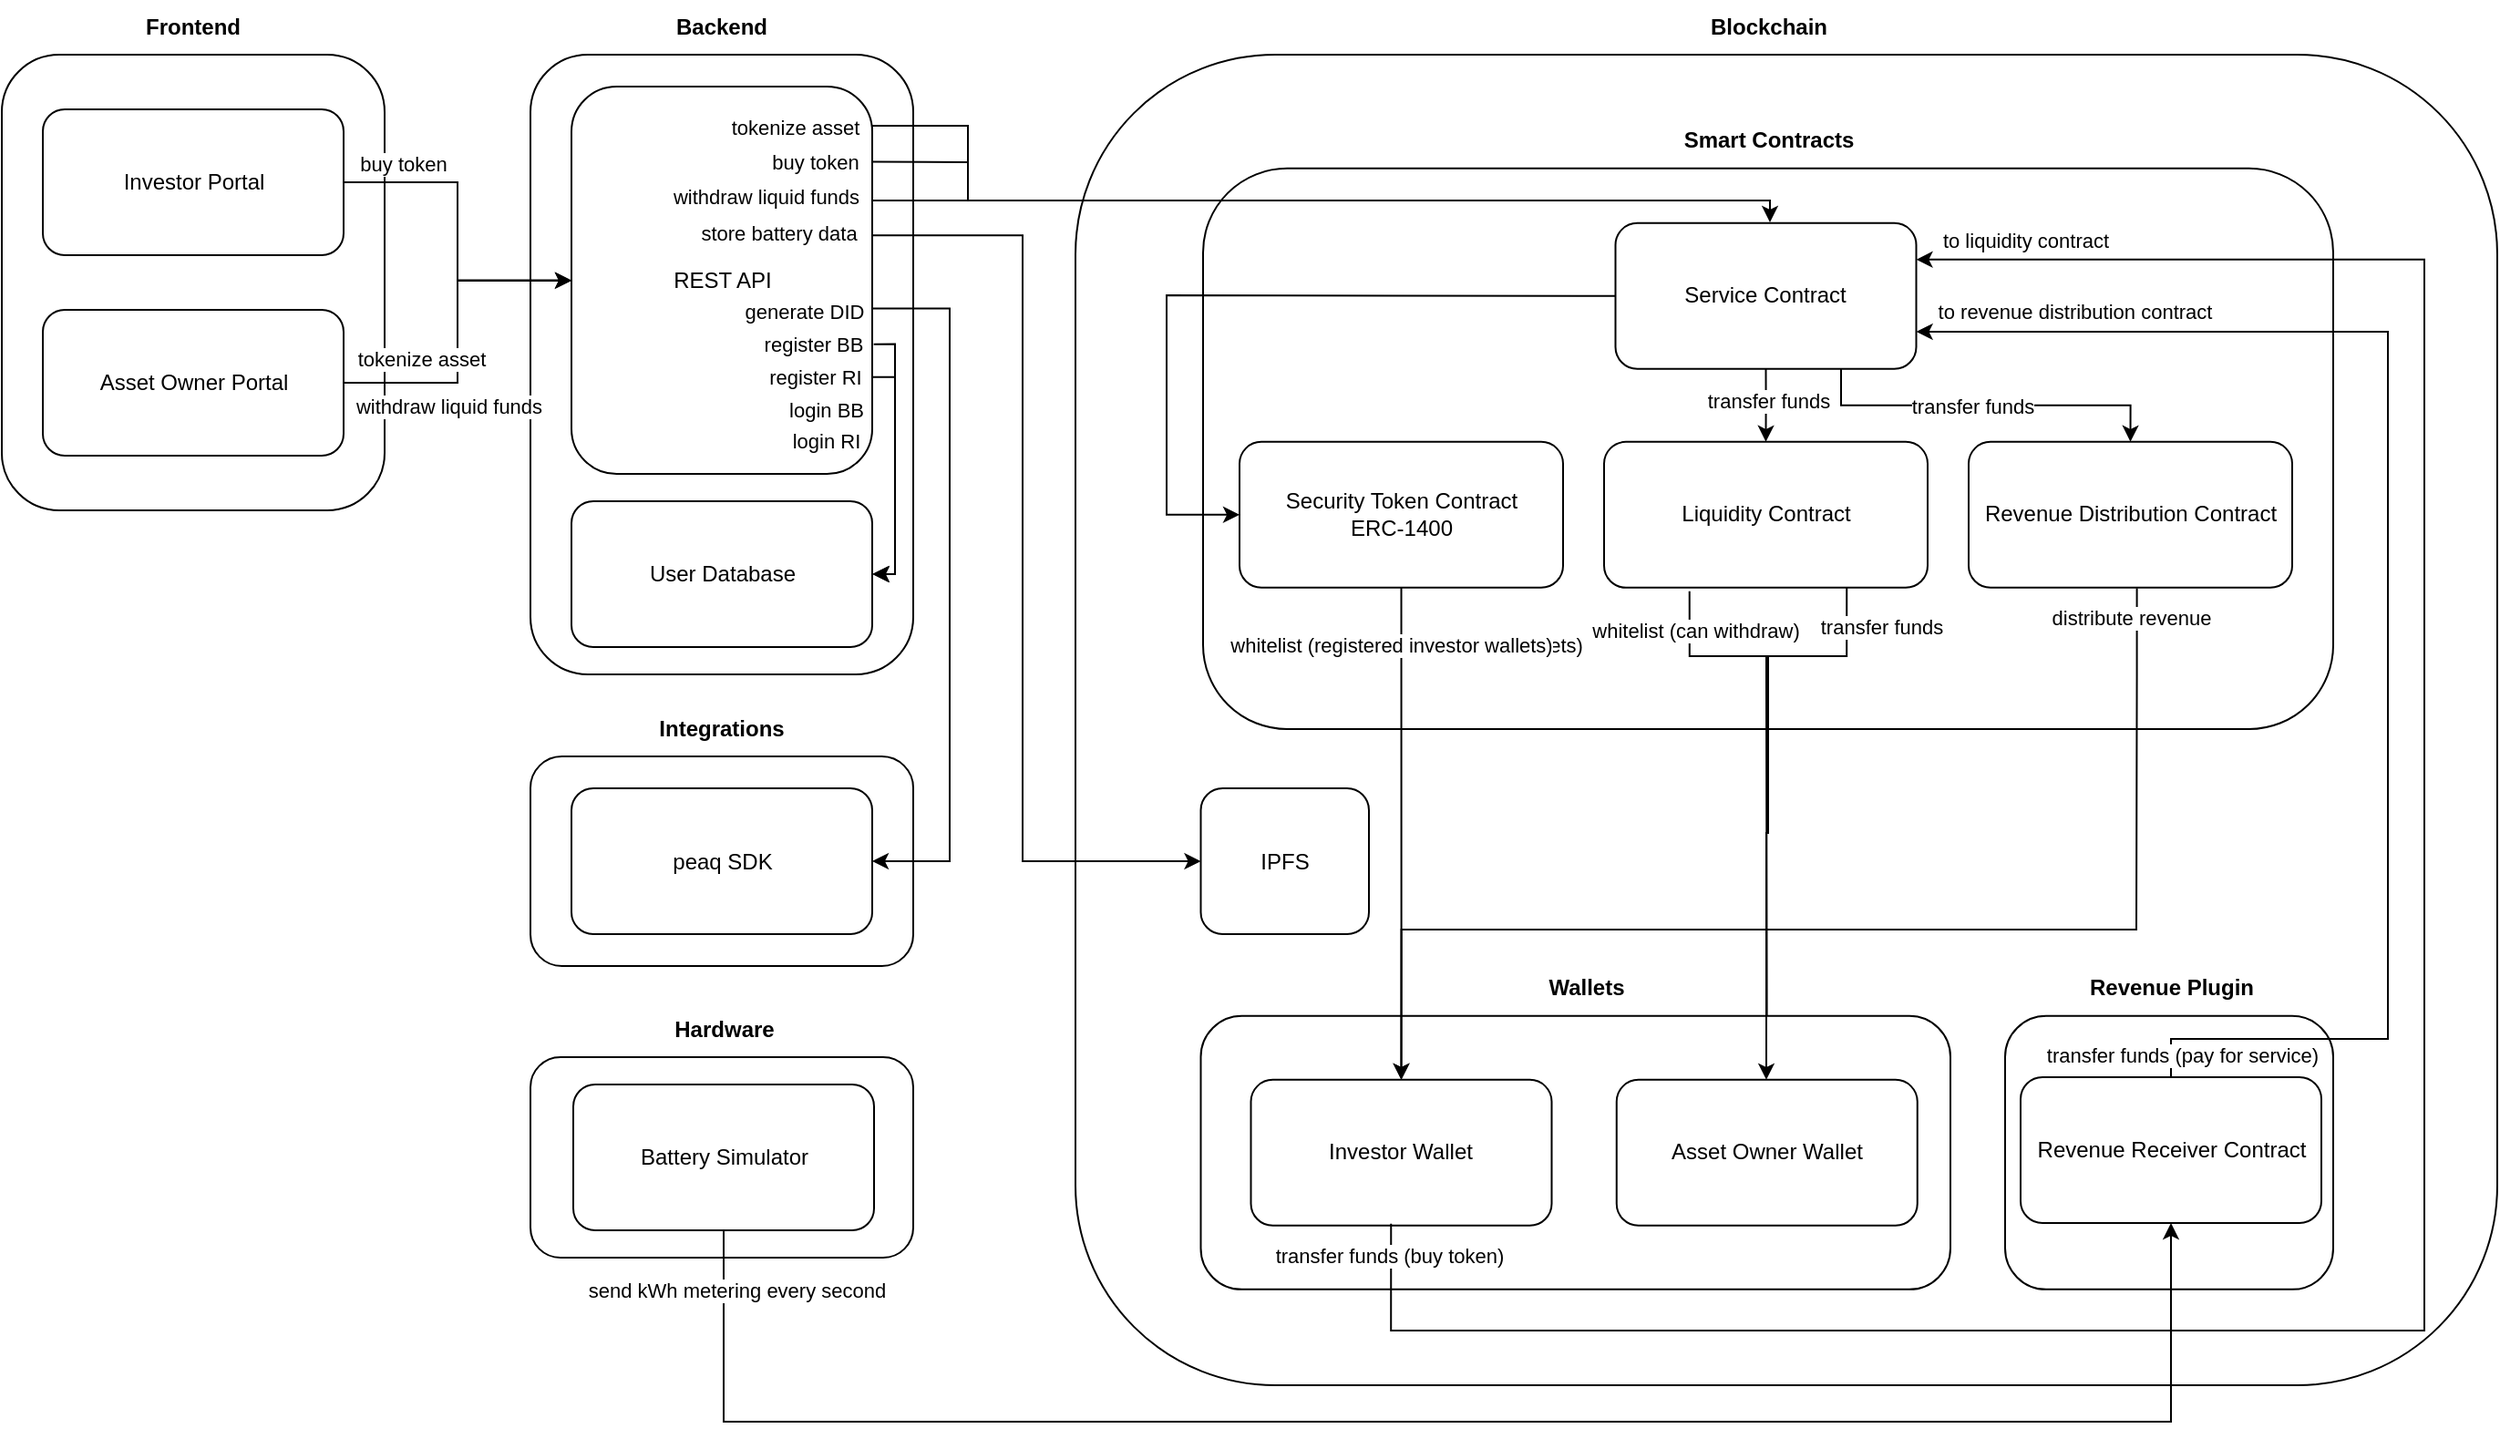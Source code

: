 <mxfile version="22.0.3" type="google">
  <diagram name="Seite-1" id="iugOcSq_H32nfj5X25wa">
    <mxGraphModel grid="1" page="1" gridSize="10" guides="1" tooltips="1" connect="1" arrows="1" fold="1" pageScale="1" pageWidth="827" pageHeight="1169" math="0" shadow="0">
      <root>
        <mxCell id="0" />
        <mxCell id="1" parent="0" />
        <mxCell id="eSbXYxMQ_tcYIed6nvcc-3" value="" style="rounded=1;whiteSpace=wrap;html=1;" vertex="1" parent="1">
          <mxGeometry x="679" y="170" width="780" height="730" as="geometry" />
        </mxCell>
        <mxCell id="eSbXYxMQ_tcYIed6nvcc-22" value="" style="rounded=1;whiteSpace=wrap;html=1;" vertex="1" parent="1">
          <mxGeometry x="749" y="232.43" width="620" height="307.57" as="geometry" />
        </mxCell>
        <mxCell id="eSbXYxMQ_tcYIed6nvcc-20" value="" style="rounded=1;whiteSpace=wrap;html=1;" vertex="1" parent="1">
          <mxGeometry x="380" y="555" width="210" height="115" as="geometry" />
        </mxCell>
        <mxCell id="eSbXYxMQ_tcYIed6nvcc-1" value="" style="rounded=1;whiteSpace=wrap;html=1;" vertex="1" parent="1">
          <mxGeometry x="90" y="170" width="210" height="250" as="geometry" />
        </mxCell>
        <mxCell id="eSbXYxMQ_tcYIed6nvcc-2" value="" style="rounded=1;whiteSpace=wrap;html=1;" vertex="1" parent="1">
          <mxGeometry x="380" y="170" width="210" height="340" as="geometry" />
        </mxCell>
        <mxCell id="eSbXYxMQ_tcYIed6nvcc-4" value="Frontend" style="text;html=1;strokeColor=none;fillColor=none;align=center;verticalAlign=middle;whiteSpace=wrap;rounded=0;fontStyle=1" vertex="1" parent="1">
          <mxGeometry x="165" y="140" width="60" height="30" as="geometry" />
        </mxCell>
        <mxCell id="eSbXYxMQ_tcYIed6nvcc-5" value="Backend" style="text;html=1;strokeColor=none;fillColor=none;align=center;verticalAlign=middle;whiteSpace=wrap;rounded=0;fontStyle=1" vertex="1" parent="1">
          <mxGeometry x="455" y="140" width="60" height="30" as="geometry" />
        </mxCell>
        <mxCell id="eSbXYxMQ_tcYIed6nvcc-6" value="Blockchain" style="text;html=1;strokeColor=none;fillColor=none;align=center;verticalAlign=middle;whiteSpace=wrap;rounded=0;fontStyle=1" vertex="1" parent="1">
          <mxGeometry x="1006.5" y="140" width="105" height="30" as="geometry" />
        </mxCell>
        <mxCell id="eSbXYxMQ_tcYIed6nvcc-34" style="edgeStyle=orthogonalEdgeStyle;rounded=0;orthogonalLoop=1;jettySize=auto;html=1;exitX=1;exitY=0.5;exitDx=0;exitDy=0;entryX=0;entryY=0.5;entryDx=0;entryDy=0;" edge="1" parent="1" source="eSbXYxMQ_tcYIed6nvcc-8" target="eSbXYxMQ_tcYIed6nvcc-15">
          <mxGeometry relative="1" as="geometry">
            <mxPoint x="400" y="515" as="targetPoint" />
            <Array as="points">
              <mxPoint x="340" y="240" />
              <mxPoint x="340" y="294" />
              <mxPoint x="403" y="294" />
            </Array>
          </mxGeometry>
        </mxCell>
        <mxCell id="eSbXYxMQ_tcYIed6nvcc-8" value="Investor Portal" style="rounded=1;whiteSpace=wrap;html=1;" vertex="1" parent="1">
          <mxGeometry x="112.5" y="200" width="165" height="80" as="geometry" />
        </mxCell>
        <mxCell id="eSbXYxMQ_tcYIed6nvcc-33" style="edgeStyle=orthogonalEdgeStyle;rounded=0;orthogonalLoop=1;jettySize=auto;html=1;entryX=0;entryY=0.5;entryDx=0;entryDy=0;" edge="1" parent="1" source="eSbXYxMQ_tcYIed6nvcc-9" target="eSbXYxMQ_tcYIed6nvcc-15">
          <mxGeometry relative="1" as="geometry" />
        </mxCell>
        <mxCell id="eSbXYxMQ_tcYIed6nvcc-9" value="Asset Owner Portal" style="rounded=1;whiteSpace=wrap;html=1;" vertex="1" parent="1">
          <mxGeometry x="112.5" y="310" width="165" height="80" as="geometry" />
        </mxCell>
        <mxCell id="eSbXYxMQ_tcYIed6nvcc-59" style="edgeStyle=orthogonalEdgeStyle;rounded=0;orthogonalLoop=1;jettySize=auto;html=1;exitX=0.5;exitY=1;exitDx=0;exitDy=0;" edge="1" parent="1" source="eSbXYxMQ_tcYIed6nvcc-11" target="eSbXYxMQ_tcYIed6nvcc-13">
          <mxGeometry relative="1" as="geometry" />
        </mxCell>
        <mxCell id="eSbXYxMQ_tcYIed6nvcc-82" value="transfer funds" style="edgeLabel;html=1;align=center;verticalAlign=middle;resizable=0;points=[];" connectable="0" vertex="1" parent="eSbXYxMQ_tcYIed6nvcc-59">
          <mxGeometry x="-0.142" y="1" relative="1" as="geometry">
            <mxPoint as="offset" />
          </mxGeometry>
        </mxCell>
        <mxCell id="eSbXYxMQ_tcYIed6nvcc-60" style="edgeStyle=orthogonalEdgeStyle;rounded=0;orthogonalLoop=1;jettySize=auto;html=1;exitX=0.75;exitY=1;exitDx=0;exitDy=0;entryX=0.5;entryY=0;entryDx=0;entryDy=0;" edge="1" parent="1" source="eSbXYxMQ_tcYIed6nvcc-11" target="eSbXYxMQ_tcYIed6nvcc-14">
          <mxGeometry relative="1" as="geometry" />
        </mxCell>
        <mxCell id="eSbXYxMQ_tcYIed6nvcc-83" value="transfer funds" style="edgeLabel;html=1;align=center;verticalAlign=middle;resizable=0;points=[];" connectable="0" vertex="1" parent="eSbXYxMQ_tcYIed6nvcc-60">
          <mxGeometry x="-0.075" relative="1" as="geometry">
            <mxPoint as="offset" />
          </mxGeometry>
        </mxCell>
        <mxCell id="eSbXYxMQ_tcYIed6nvcc-85" style="edgeStyle=orthogonalEdgeStyle;rounded=0;orthogonalLoop=1;jettySize=auto;html=1;entryX=0;entryY=0.5;entryDx=0;entryDy=0;exitX=0;exitY=0.5;exitDx=0;exitDy=0;" edge="1" parent="1" source="eSbXYxMQ_tcYIed6nvcc-11" target="eSbXYxMQ_tcYIed6nvcc-12">
          <mxGeometry relative="1" as="geometry">
            <Array as="points">
              <mxPoint x="955" y="302" />
              <mxPoint x="729" y="302" />
              <mxPoint x="729" y="422" />
            </Array>
          </mxGeometry>
        </mxCell>
        <mxCell id="eSbXYxMQ_tcYIed6nvcc-11" value="Service Contract" style="rounded=1;whiteSpace=wrap;html=1;" vertex="1" parent="1">
          <mxGeometry x="975.25" y="262.43" width="165" height="80" as="geometry" />
        </mxCell>
        <mxCell id="eSbXYxMQ_tcYIed6nvcc-12" value="Security Token Contract&lt;br&gt;ERC-1400" style="rounded=1;whiteSpace=wrap;html=1;" vertex="1" parent="1">
          <mxGeometry x="769" y="382.43" width="177.5" height="80" as="geometry" />
        </mxCell>
        <mxCell id="eSbXYxMQ_tcYIed6nvcc-69" style="edgeStyle=orthogonalEdgeStyle;rounded=0;orthogonalLoop=1;jettySize=auto;html=1;exitX=0.75;exitY=1;exitDx=0;exitDy=0;entryX=0.5;entryY=0;entryDx=0;entryDy=0;" edge="1" parent="1" source="eSbXYxMQ_tcYIed6nvcc-13" target="eSbXYxMQ_tcYIed6nvcc-31">
          <mxGeometry relative="1" as="geometry">
            <Array as="points">
              <mxPoint x="1102" y="500" />
              <mxPoint x="1058" y="500" />
              <mxPoint x="1058" y="510" />
              <mxPoint x="1058" y="510" />
            </Array>
          </mxGeometry>
        </mxCell>
        <mxCell id="eSbXYxMQ_tcYIed6nvcc-13" value="Liquidity Contract" style="rounded=1;whiteSpace=wrap;html=1;" vertex="1" parent="1">
          <mxGeometry x="969" y="382.43" width="177.5" height="80" as="geometry" />
        </mxCell>
        <mxCell id="eSbXYxMQ_tcYIed6nvcc-14" value="Revenue Distribution Contract" style="rounded=1;whiteSpace=wrap;html=1;" vertex="1" parent="1">
          <mxGeometry x="1169" y="382.43" width="177.5" height="80" as="geometry" />
        </mxCell>
        <mxCell id="eSbXYxMQ_tcYIed6nvcc-77" style="edgeStyle=orthogonalEdgeStyle;rounded=0;orthogonalLoop=1;jettySize=auto;html=1;exitX=0.994;exitY=0.573;exitDx=0;exitDy=0;entryX=1;entryY=0.5;entryDx=0;entryDy=0;exitPerimeter=0;" edge="1" parent="1" source="eSbXYxMQ_tcYIed6nvcc-15" target="eSbXYxMQ_tcYIed6nvcc-19">
          <mxGeometry relative="1" as="geometry">
            <Array as="points">
              <mxPoint x="610" y="309" />
              <mxPoint x="610" y="612" />
            </Array>
          </mxGeometry>
        </mxCell>
        <mxCell id="eSbXYxMQ_tcYIed6nvcc-15" value="REST API" style="rounded=1;whiteSpace=wrap;html=1;" vertex="1" parent="1">
          <mxGeometry x="402.5" y="187.5" width="165" height="212.5" as="geometry" />
        </mxCell>
        <mxCell id="eSbXYxMQ_tcYIed6nvcc-16" value="User Database" style="rounded=1;whiteSpace=wrap;html=1;" vertex="1" parent="1">
          <mxGeometry x="402.5" y="415" width="165" height="80" as="geometry" />
        </mxCell>
        <mxCell id="eSbXYxMQ_tcYIed6nvcc-43" style="edgeStyle=orthogonalEdgeStyle;rounded=0;orthogonalLoop=1;jettySize=auto;html=1;entryX=1;entryY=0.5;entryDx=0;entryDy=0;exitX=1.005;exitY=0.665;exitDx=0;exitDy=0;exitPerimeter=0;" edge="1" parent="1" source="eSbXYxMQ_tcYIed6nvcc-15" target="eSbXYxMQ_tcYIed6nvcc-16">
          <mxGeometry relative="1" as="geometry">
            <Array as="points">
              <mxPoint x="580" y="329" />
              <mxPoint x="580" y="455" />
            </Array>
          </mxGeometry>
        </mxCell>
        <mxCell id="eSbXYxMQ_tcYIed6nvcc-19" value="peaq SDK" style="rounded=1;whiteSpace=wrap;html=1;" vertex="1" parent="1">
          <mxGeometry x="402.5" y="572.5" width="165" height="80" as="geometry" />
        </mxCell>
        <mxCell id="eSbXYxMQ_tcYIed6nvcc-21" value="Integrations" style="text;html=1;strokeColor=none;fillColor=none;align=center;verticalAlign=middle;whiteSpace=wrap;rounded=0;fontStyle=1" vertex="1" parent="1">
          <mxGeometry x="455" y="525" width="60" height="30" as="geometry" />
        </mxCell>
        <mxCell id="eSbXYxMQ_tcYIed6nvcc-23" value="Smart Contracts" style="text;html=1;strokeColor=none;fillColor=none;align=center;verticalAlign=middle;whiteSpace=wrap;rounded=0;fontStyle=1" vertex="1" parent="1">
          <mxGeometry x="1006.5" y="202.43" width="105" height="30" as="geometry" />
        </mxCell>
        <mxCell id="eSbXYxMQ_tcYIed6nvcc-28" value="" style="rounded=1;whiteSpace=wrap;html=1;" vertex="1" parent="1">
          <mxGeometry x="747.75" y="697.43" width="411.25" height="150" as="geometry" />
        </mxCell>
        <mxCell id="eSbXYxMQ_tcYIed6nvcc-29" value="Wallets" style="text;html=1;strokeColor=none;fillColor=none;align=center;verticalAlign=middle;whiteSpace=wrap;rounded=0;fontStyle=1;shadow=1;" vertex="1" parent="1">
          <mxGeometry x="906.5" y="667.43" width="105" height="30" as="geometry" />
        </mxCell>
        <mxCell id="eSbXYxMQ_tcYIed6nvcc-30" value="Investor Wallet" style="rounded=1;whiteSpace=wrap;html=1;" vertex="1" parent="1">
          <mxGeometry x="775.25" y="732.43" width="165" height="80" as="geometry" />
        </mxCell>
        <mxCell id="eSbXYxMQ_tcYIed6nvcc-31" value="Asset Owner Wallet" style="rounded=1;whiteSpace=wrap;html=1;" vertex="1" parent="1">
          <mxGeometry x="975.88" y="732.43" width="165" height="80" as="geometry" />
        </mxCell>
        <mxCell id="eSbXYxMQ_tcYIed6nvcc-45" value="register BB" style="edgeLabel;html=1;align=center;verticalAlign=middle;resizable=0;points=[];" connectable="0" vertex="1" parent="1">
          <mxGeometry x="545.001" y="319.005" as="geometry">
            <mxPoint x="-10" y="10" as="offset" />
          </mxGeometry>
        </mxCell>
        <mxCell id="eSbXYxMQ_tcYIed6nvcc-46" style="edgeStyle=orthogonalEdgeStyle;rounded=0;orthogonalLoop=1;jettySize=auto;html=1;exitX=1;exitY=0.107;exitDx=0;exitDy=0;exitPerimeter=0;entryX=0.51;entryY=0.007;entryDx=0;entryDy=0;entryPerimeter=0;" edge="1" parent="1" source="eSbXYxMQ_tcYIed6nvcc-15" target="eSbXYxMQ_tcYIed6nvcc-11">
          <mxGeometry relative="1" as="geometry">
            <mxPoint x="570" y="210" as="sourcePoint" />
            <Array as="points">
              <mxPoint x="568" y="209" />
              <mxPoint x="620" y="209" />
              <mxPoint x="620" y="250" />
              <mxPoint x="1060" y="250" />
              <mxPoint x="1060" y="262" />
              <mxPoint x="1059" y="262" />
            </Array>
          </mxGeometry>
        </mxCell>
        <mxCell id="eSbXYxMQ_tcYIed6nvcc-48" value="tokenize asset" style="edgeLabel;html=1;align=center;verticalAlign=middle;resizable=0;points=[];" connectable="0" vertex="1" parent="1">
          <mxGeometry x="524.0" y="309.998" as="geometry">
            <mxPoint x="1" y="-100" as="offset" />
          </mxGeometry>
        </mxCell>
        <mxCell id="eSbXYxMQ_tcYIed6nvcc-49" value="withdraw liquid funds" style="edgeLabel;html=1;align=center;verticalAlign=middle;resizable=0;points=[];" connectable="0" vertex="1" parent="1">
          <mxGeometry x="511.0" y="248.998" as="geometry">
            <mxPoint x="-2" y="-1" as="offset" />
          </mxGeometry>
        </mxCell>
        <mxCell id="eSbXYxMQ_tcYIed6nvcc-50" value="buy token" style="edgeLabel;html=1;align=center;verticalAlign=middle;resizable=0;points=[];" connectable="0" vertex="1" parent="1">
          <mxGeometry x="310.0" y="229.998" as="geometry" />
        </mxCell>
        <mxCell id="eSbXYxMQ_tcYIed6nvcc-52" value="tokenize asset" style="edgeLabel;html=1;align=center;verticalAlign=middle;resizable=0;points=[];" connectable="0" vertex="1" parent="1">
          <mxGeometry x="318.0" y="340.998" as="geometry">
            <mxPoint x="2" y="-4" as="offset" />
          </mxGeometry>
        </mxCell>
        <mxCell id="eSbXYxMQ_tcYIed6nvcc-53" value="withdraw liquid funds" style="edgeLabel;html=1;align=center;verticalAlign=middle;resizable=0;points=[];" connectable="0" vertex="1" parent="1">
          <mxGeometry x="333.0" y="366.998" as="geometry">
            <mxPoint x="2" y="-4" as="offset" />
          </mxGeometry>
        </mxCell>
        <mxCell id="eSbXYxMQ_tcYIed6nvcc-57" value="buy token" style="edgeLabel;html=1;align=center;verticalAlign=middle;resizable=0;points=[];" connectable="0" vertex="1" parent="1">
          <mxGeometry x="535.0" y="328.998" as="geometry">
            <mxPoint x="1" y="-100" as="offset" />
          </mxGeometry>
        </mxCell>
        <mxCell id="eSbXYxMQ_tcYIed6nvcc-61" style="edgeStyle=orthogonalEdgeStyle;rounded=0;orthogonalLoop=1;jettySize=auto;html=1;exitX=0.52;exitY=1.004;exitDx=0;exitDy=0;exitPerimeter=0;entryX=0.5;entryY=0;entryDx=0;entryDy=0;" edge="1" parent="1" source="eSbXYxMQ_tcYIed6nvcc-14" target="eSbXYxMQ_tcYIed6nvcc-30">
          <mxGeometry relative="1" as="geometry">
            <Array as="points">
              <mxPoint x="1261" y="510" />
              <mxPoint x="1261" y="650" />
              <mxPoint x="858" y="650" />
            </Array>
          </mxGeometry>
        </mxCell>
        <mxCell id="eSbXYxMQ_tcYIed6nvcc-62" value="distribute revenue" style="edgeLabel;html=1;align=center;verticalAlign=middle;resizable=0;points=[];" connectable="0" vertex="1" parent="eSbXYxMQ_tcYIed6nvcc-61">
          <mxGeometry x="-0.949" y="-1" relative="1" as="geometry">
            <mxPoint x="-3" y="-1" as="offset" />
          </mxGeometry>
        </mxCell>
        <mxCell id="eSbXYxMQ_tcYIed6nvcc-64" style="edgeStyle=orthogonalEdgeStyle;rounded=0;orthogonalLoop=1;jettySize=auto;html=1;exitX=0.264;exitY=1.024;exitDx=0;exitDy=0;exitPerimeter=0;" edge="1" parent="1" source="eSbXYxMQ_tcYIed6nvcc-13" target="eSbXYxMQ_tcYIed6nvcc-31">
          <mxGeometry relative="1" as="geometry">
            <Array as="points">
              <mxPoint x="1016" y="500" />
              <mxPoint x="1059" y="500" />
              <mxPoint x="1059" y="597" />
              <mxPoint x="1058" y="597" />
            </Array>
          </mxGeometry>
        </mxCell>
        <mxCell id="eSbXYxMQ_tcYIed6nvcc-67" value="whitelist (can withdraw)" style="edgeLabel;html=1;align=center;verticalAlign=middle;resizable=0;points=[];" connectable="0" vertex="1" parent="eSbXYxMQ_tcYIed6nvcc-64">
          <mxGeometry x="-0.822" y="1" relative="1" as="geometry">
            <mxPoint x="2" y="-7" as="offset" />
          </mxGeometry>
        </mxCell>
        <mxCell id="eSbXYxMQ_tcYIed6nvcc-65" style="edgeStyle=orthogonalEdgeStyle;rounded=0;orthogonalLoop=1;jettySize=auto;html=1;entryX=0.5;entryY=0;entryDx=0;entryDy=0;exitX=0.5;exitY=1;exitDx=0;exitDy=0;" edge="1" parent="1" target="eSbXYxMQ_tcYIed6nvcc-30">
          <mxGeometry relative="1" as="geometry">
            <Array as="points">
              <mxPoint x="858" y="650" />
              <mxPoint x="858" y="732" />
            </Array>
            <mxPoint x="857.75" y="462.43" as="sourcePoint" />
            <mxPoint x="852.13" y="732.43" as="targetPoint" />
          </mxGeometry>
        </mxCell>
        <mxCell id="eSbXYxMQ_tcYIed6nvcc-66" value="whitelist (fractional owner wallets)" style="edgeLabel;html=1;align=center;verticalAlign=middle;resizable=0;points=[];" connectable="0" vertex="1" parent="eSbXYxMQ_tcYIed6nvcc-65">
          <mxGeometry x="-0.843" relative="1" as="geometry">
            <mxPoint x="17" y="10" as="offset" />
          </mxGeometry>
        </mxCell>
        <mxCell id="eSbXYxMQ_tcYIed6nvcc-71" value="transfer funds" style="edgeLabel;html=1;align=center;verticalAlign=middle;resizable=0;points=[];" connectable="0" vertex="1" parent="1">
          <mxGeometry x="1120.497" y="483.998" as="geometry" />
        </mxCell>
        <mxCell id="eSbXYxMQ_tcYIed6nvcc-73" style="edgeStyle=orthogonalEdgeStyle;rounded=0;orthogonalLoop=1;jettySize=auto;html=1;entryX=1;entryY=0.25;entryDx=0;entryDy=0;exitX=0.5;exitY=1;exitDx=0;exitDy=0;" edge="1" parent="1" target="eSbXYxMQ_tcYIed6nvcc-11">
          <mxGeometry relative="1" as="geometry">
            <mxPoint x="852.13" y="811.43" as="sourcePoint" />
            <mxPoint x="1140.25" y="300" as="targetPoint" />
            <Array as="points">
              <mxPoint x="852" y="870" />
              <mxPoint x="1419" y="870" />
              <mxPoint x="1419" y="282" />
            </Array>
          </mxGeometry>
        </mxCell>
        <mxCell id="eSbXYxMQ_tcYIed6nvcc-75" value="transfer funds (buy token)" style="edgeLabel;html=1;align=center;verticalAlign=middle;resizable=0;points=[];" connectable="0" vertex="1" parent="eSbXYxMQ_tcYIed6nvcc-73">
          <mxGeometry x="-0.977" y="-1" relative="1" as="geometry">
            <mxPoint as="offset" />
          </mxGeometry>
        </mxCell>
        <mxCell id="eSbXYxMQ_tcYIed6nvcc-78" value="generate DID" style="edgeLabel;html=1;align=center;verticalAlign=middle;resizable=0;points=[];" connectable="0" vertex="1" parent="1">
          <mxGeometry x="530.0" y="310.999" as="geometry" />
        </mxCell>
        <mxCell id="nYs-Er4ms6qR0FIkrKlQ-1" value="register RI" style="edgeLabel;html=1;align=center;verticalAlign=middle;resizable=0;points=[];" connectable="0" vertex="1" parent="1">
          <mxGeometry x="546.001" y="337.005" as="geometry">
            <mxPoint x="-10" y="10" as="offset" />
          </mxGeometry>
        </mxCell>
        <mxCell id="nYs-Er4ms6qR0FIkrKlQ-2" value="login BB" style="edgeLabel;html=1;align=center;verticalAlign=middle;resizable=0;points=[];" connectable="0" vertex="1" parent="1">
          <mxGeometry x="552.001" y="355.005" as="geometry">
            <mxPoint x="-10" y="10" as="offset" />
          </mxGeometry>
        </mxCell>
        <mxCell id="nYs-Er4ms6qR0FIkrKlQ-3" value="login RI" style="edgeLabel;html=1;align=center;verticalAlign=middle;resizable=0;points=[];" connectable="0" vertex="1" parent="1">
          <mxGeometry x="552.001" y="371.995" as="geometry">
            <mxPoint x="-10" y="10" as="offset" />
          </mxGeometry>
        </mxCell>
        <mxCell id="nYs-Er4ms6qR0FIkrKlQ-4" style="edgeStyle=orthogonalEdgeStyle;rounded=0;orthogonalLoop=1;jettySize=auto;html=1;entryX=1;entryY=0.5;entryDx=0;entryDy=0;exitX=1;exitY=0.75;exitDx=0;exitDy=0;" edge="1" parent="1" source="eSbXYxMQ_tcYIed6nvcc-15">
          <mxGeometry relative="1" as="geometry">
            <Array as="points">
              <mxPoint x="580" y="347" />
              <mxPoint x="580" y="455" />
            </Array>
            <mxPoint x="568" y="350" as="sourcePoint" />
            <mxPoint x="568" y="455" as="targetPoint" />
          </mxGeometry>
        </mxCell>
        <mxCell id="nYs-Er4ms6qR0FIkrKlQ-5" value="" style="rounded=1;whiteSpace=wrap;html=1;" vertex="1" parent="1">
          <mxGeometry x="1189" y="697.43" width="180" height="150" as="geometry" />
        </mxCell>
        <mxCell id="nYs-Er4ms6qR0FIkrKlQ-6" value="Revenue Plugin" style="text;html=1;strokeColor=none;fillColor=none;align=center;verticalAlign=middle;whiteSpace=wrap;rounded=0;fontStyle=1;shadow=1;" vertex="1" parent="1">
          <mxGeometry x="1227.5" y="667.43" width="105" height="30" as="geometry" />
        </mxCell>
        <mxCell id="nYs-Er4ms6qR0FIkrKlQ-7" value="Revenue Receiver Contract" style="rounded=1;whiteSpace=wrap;html=1;" vertex="1" parent="1">
          <mxGeometry x="1197.5" y="731" width="165" height="80" as="geometry" />
        </mxCell>
        <mxCell id="nYs-Er4ms6qR0FIkrKlQ-8" value="" style="rounded=1;whiteSpace=wrap;html=1;" vertex="1" parent="1">
          <mxGeometry x="380" y="720" width="210" height="110" as="geometry" />
        </mxCell>
        <mxCell id="nYs-Er4ms6qR0FIkrKlQ-9" value="Hardware" style="text;html=1;strokeColor=none;fillColor=none;align=center;verticalAlign=middle;whiteSpace=wrap;rounded=0;fontStyle=1;shadow=1;" vertex="1" parent="1">
          <mxGeometry x="433.5" y="690" width="105" height="30" as="geometry" />
        </mxCell>
        <mxCell id="nYs-Er4ms6qR0FIkrKlQ-10" value="Battery Simulator" style="rounded=1;whiteSpace=wrap;html=1;" vertex="1" parent="1">
          <mxGeometry x="403.5" y="735" width="165" height="80" as="geometry" />
        </mxCell>
        <mxCell id="nYs-Er4ms6qR0FIkrKlQ-11" style="edgeStyle=orthogonalEdgeStyle;rounded=0;orthogonalLoop=1;jettySize=auto;html=1;exitX=0.5;exitY=1;exitDx=0;exitDy=0;entryX=0.5;entryY=1;entryDx=0;entryDy=0;" edge="1" parent="1" source="nYs-Er4ms6qR0FIkrKlQ-10" target="nYs-Er4ms6qR0FIkrKlQ-7">
          <mxGeometry relative="1" as="geometry">
            <Array as="points">
              <mxPoint x="486" y="920" />
              <mxPoint x="1280" y="920" />
            </Array>
            <mxPoint x="577" y="865" as="sourcePoint" />
            <mxPoint x="1240" y="900" as="targetPoint" />
          </mxGeometry>
        </mxCell>
        <mxCell id="nYs-Er4ms6qR0FIkrKlQ-12" value="send kWh metering every second" style="edgeLabel;html=1;align=center;verticalAlign=middle;resizable=0;points=[];" connectable="0" vertex="1" parent="1">
          <mxGeometry x="493.003" y="847.428" as="geometry" />
        </mxCell>
        <mxCell id="nYs-Er4ms6qR0FIkrKlQ-13" style="edgeStyle=orthogonalEdgeStyle;rounded=0;orthogonalLoop=1;jettySize=auto;html=1;exitX=0.5;exitY=0;exitDx=0;exitDy=0;entryX=1;entryY=0.75;entryDx=0;entryDy=0;" edge="1" parent="1" source="nYs-Er4ms6qR0FIkrKlQ-7" target="eSbXYxMQ_tcYIed6nvcc-11">
          <mxGeometry relative="1" as="geometry">
            <Array as="points">
              <mxPoint x="1280" y="710" />
              <mxPoint x="1399" y="710" />
              <mxPoint x="1399" y="322" />
              <mxPoint x="1140" y="322" />
            </Array>
            <mxPoint x="525" y="825" as="sourcePoint" />
            <mxPoint x="1290" y="821" as="targetPoint" />
          </mxGeometry>
        </mxCell>
        <mxCell id="nYs-Er4ms6qR0FIkrKlQ-14" value="transfer funds (pay for service)" style="edgeLabel;html=1;align=center;verticalAlign=middle;resizable=0;points=[];" connectable="0" vertex="1" parent="1">
          <mxGeometry x="1320.995" y="711.999" as="geometry">
            <mxPoint x="-35" y="7" as="offset" />
          </mxGeometry>
        </mxCell>
        <mxCell id="nYs-Er4ms6qR0FIkrKlQ-15" value="whitelist (registered investor wallets)" style="edgeLabel;html=1;align=center;verticalAlign=middle;resizable=0;points=[];" connectable="0" vertex="1" parent="1">
          <mxGeometry x="851.999" y="493.997" as="geometry" />
        </mxCell>
        <mxCell id="nYs-Er4ms6qR0FIkrKlQ-16" value="to revenue distribution contract" style="edgeLabel;html=1;align=center;verticalAlign=middle;resizable=0;points=[];" connectable="0" vertex="1" parent="1">
          <mxGeometry x="1227.0" y="310.999" as="geometry" />
        </mxCell>
        <mxCell id="nYs-Er4ms6qR0FIkrKlQ-17" value="to liquidity contract" style="edgeLabel;html=1;align=center;verticalAlign=middle;resizable=0;points=[];" connectable="0" vertex="1" parent="1">
          <mxGeometry x="1199.5" y="271.999" as="geometry" />
        </mxCell>
        <mxCell id="nYs-Er4ms6qR0FIkrKlQ-18" value="IPFS" style="rounded=1;whiteSpace=wrap;html=1;" vertex="1" parent="1">
          <mxGeometry x="747.75" y="572.5" width="92.25" height="80" as="geometry" />
        </mxCell>
        <mxCell id="nYs-Er4ms6qR0FIkrKlQ-19" value="" style="endArrow=none;html=1;rounded=0;fontStyle=4;exitX=1;exitY=0.199;exitDx=0;exitDy=0;exitPerimeter=0;" edge="1" parent="1">
          <mxGeometry width="50" height="50" relative="1" as="geometry">
            <mxPoint x="567.5" y="228.788" as="sourcePoint" />
            <mxPoint x="620" y="229" as="targetPoint" />
          </mxGeometry>
        </mxCell>
        <mxCell id="nYs-Er4ms6qR0FIkrKlQ-20" value="" style="endArrow=none;html=1;rounded=0;exitX=0.989;exitY=0.222;exitDx=0;exitDy=0;exitPerimeter=0;" edge="1" parent="1">
          <mxGeometry width="50" height="50" relative="1" as="geometry">
            <mxPoint x="567.5" y="250" as="sourcePoint" />
            <mxPoint x="621.5" y="250" as="targetPoint" />
          </mxGeometry>
        </mxCell>
        <mxCell id="nYs-Er4ms6qR0FIkrKlQ-21" value="store battery data" style="edgeLabel;html=1;align=center;verticalAlign=middle;resizable=0;points=[];" connectable="0" vertex="1" parent="1">
          <mxGeometry x="513.0" y="275.998" as="geometry">
            <mxPoint x="3" y="-8" as="offset" />
          </mxGeometry>
        </mxCell>
        <mxCell id="nYs-Er4ms6qR0FIkrKlQ-24" value="" style="endArrow=classic;html=1;rounded=0;exitX=1;exitY=0.384;exitDx=0;exitDy=0;exitPerimeter=0;entryX=0;entryY=0.5;entryDx=0;entryDy=0;edgeStyle=orthogonalEdgeStyle;" edge="1" parent="1" source="eSbXYxMQ_tcYIed6nvcc-15" target="nYs-Er4ms6qR0FIkrKlQ-18">
          <mxGeometry width="50" height="50" relative="1" as="geometry">
            <mxPoint x="590" y="330" as="sourcePoint" />
            <mxPoint x="640" y="280" as="targetPoint" />
            <Array as="points">
              <mxPoint x="650" y="269" />
              <mxPoint x="650" y="612" />
            </Array>
          </mxGeometry>
        </mxCell>
      </root>
    </mxGraphModel>
  </diagram>
</mxfile>
